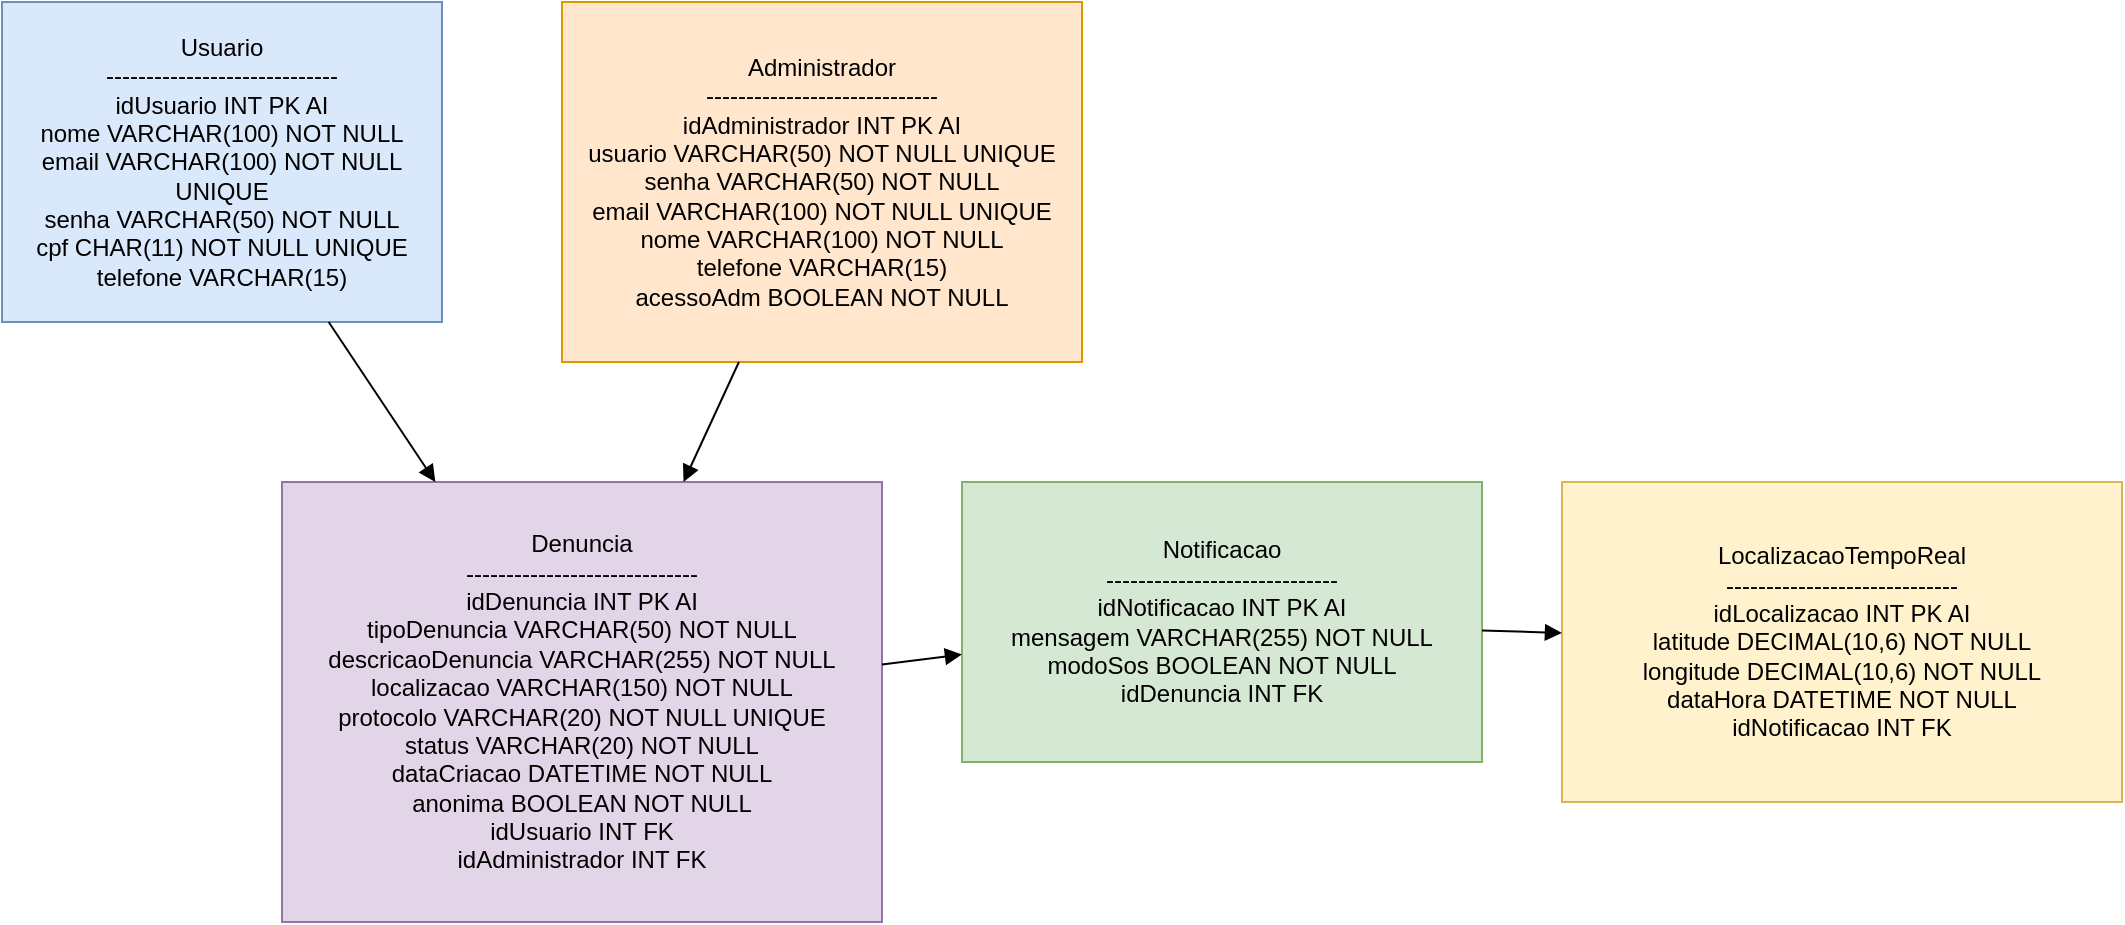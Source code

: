<mxfile>
  <diagram name="DER Relacional" id="DER-Diagram">
    <mxGraphModel dx="1000" dy="600" grid="1" gridSize="10" guides="1" tooltips="1" connect="1" arrows="1" fold="1" page="1" pageScale="1" pageWidth="1169" pageHeight="827" math="0" shadow="0">
      <root>
        <mxCell id="0"/>
        <mxCell id="1" parent="0"/>

        <!-- Usuario -->
        <mxCell id="2" value="Usuario&#xa;-----------------------------&#xa;idUsuario INT PK AI&#xa;nome VARCHAR(100) NOT NULL&#xa;email VARCHAR(100) NOT NULL UNIQUE&#xa;senha VARCHAR(50) NOT NULL&#xa;cpf CHAR(11) NOT NULL UNIQUE&#xa;telefone VARCHAR(15)" style="shape=rectangle;rounded=0;whiteSpace=wrap;html=1;fillColor=#dae8fc;strokeColor=#6c8ebf;" vertex="1" parent="1">
          <mxGeometry x="40" y="60" width="220" height="160" as="geometry"/>
        </mxCell>

        <!-- Administrador -->
        <mxCell id="3" value="Administrador&#xa;-----------------------------&#xa;idAdministrador INT PK AI&#xa;usuario VARCHAR(50) NOT NULL UNIQUE&#xa;senha VARCHAR(50) NOT NULL&#xa;email VARCHAR(100) NOT NULL UNIQUE&#xa;nome VARCHAR(100) NOT NULL&#xa;telefone VARCHAR(15)&#xa;acessoAdm BOOLEAN NOT NULL" style="shape=rectangle;rounded=0;whiteSpace=wrap;html=1;fillColor=#ffe6cc;strokeColor=#d79b00;" vertex="1" parent="1">
          <mxGeometry x="320" y="60" width="260" height="180" as="geometry"/>
        </mxCell>

        <!-- Denuncia -->
        <mxCell id="4" value="Denuncia&#xa;-----------------------------&#xa;idDenuncia INT PK AI&#xa;tipoDenuncia VARCHAR(50) NOT NULL&#xa;descricaoDenuncia VARCHAR(255) NOT NULL&#xa;localizacao VARCHAR(150) NOT NULL&#xa;protocolo VARCHAR(20) NOT NULL UNIQUE&#xa;status VARCHAR(20) NOT NULL&#xa;dataCriacao DATETIME NOT NULL&#xa;anonima BOOLEAN NOT NULL&#xa;idUsuario INT FK&#xa;idAdministrador INT FK" style="shape=rectangle;rounded=0;whiteSpace=wrap;html=1;fillColor=#e1d5e7;strokeColor=#9673a6;" vertex="1" parent="1">
          <mxGeometry x="180" y="300" width="300" height="220" as="geometry"/>
        </mxCell>

        <!-- Notificacao -->
        <mxCell id="5" value="Notificacao&#xa;-----------------------------&#xa;idNotificacao INT PK AI&#xa;mensagem VARCHAR(255) NOT NULL&#xa;modoSos BOOLEAN NOT NULL&#xa;idDenuncia INT FK" style="shape=rectangle;rounded=0;whiteSpace=wrap;html=1;fillColor=#d5e8d4;strokeColor=#82b366;" vertex="1" parent="1">
          <mxGeometry x="520" y="300" width="260" height="140" as="geometry"/>
        </mxCell>

        <!-- LocalizacaoTempoReal -->
        <mxCell id="6" value="LocalizacaoTempoReal&#xa;-----------------------------&#xa;idLocalizacao INT PK AI&#xa;latitude DECIMAL(10,6) NOT NULL&#xa;longitude DECIMAL(10,6) NOT NULL&#xa;dataHora DATETIME NOT NULL&#xa;idNotificacao INT FK" style="shape=rectangle;rounded=0;whiteSpace=wrap;html=1;fillColor=#fff2cc;strokeColor=#d6b656;" vertex="1" parent="1">
          <mxGeometry x="820" y="300" width="280" height="160" as="geometry"/>
        </mxCell>

        <!-- Relacionamentos -->
        <mxCell id="7" edge="1" parent="1" source="2" target="4" style="endArrow=block;endFill=1;">
          <mxGeometry relative="1" as="geometry"/>
        </mxCell>
        <mxCell id="8" edge="1" parent="1" source="3" target="4" style="endArrow=block;endFill=1;">
          <mxGeometry relative="1" as="geometry"/>
        </mxCell>
        <mxCell id="9" edge="1" parent="1" source="4" target="5" style="endArrow=block;endFill=1;">
          <mxGeometry relative="1" as="geometry"/>
        </mxCell>
        <mxCell id="10" edge="1" parent="1" source="5" target="6" style="endArrow=block;endFill=1;">
          <mxGeometry relative="1" as="geometry"/>
        </mxCell>
      </root>
    </mxGraphModel>
  </diagram>
</mxfile>
